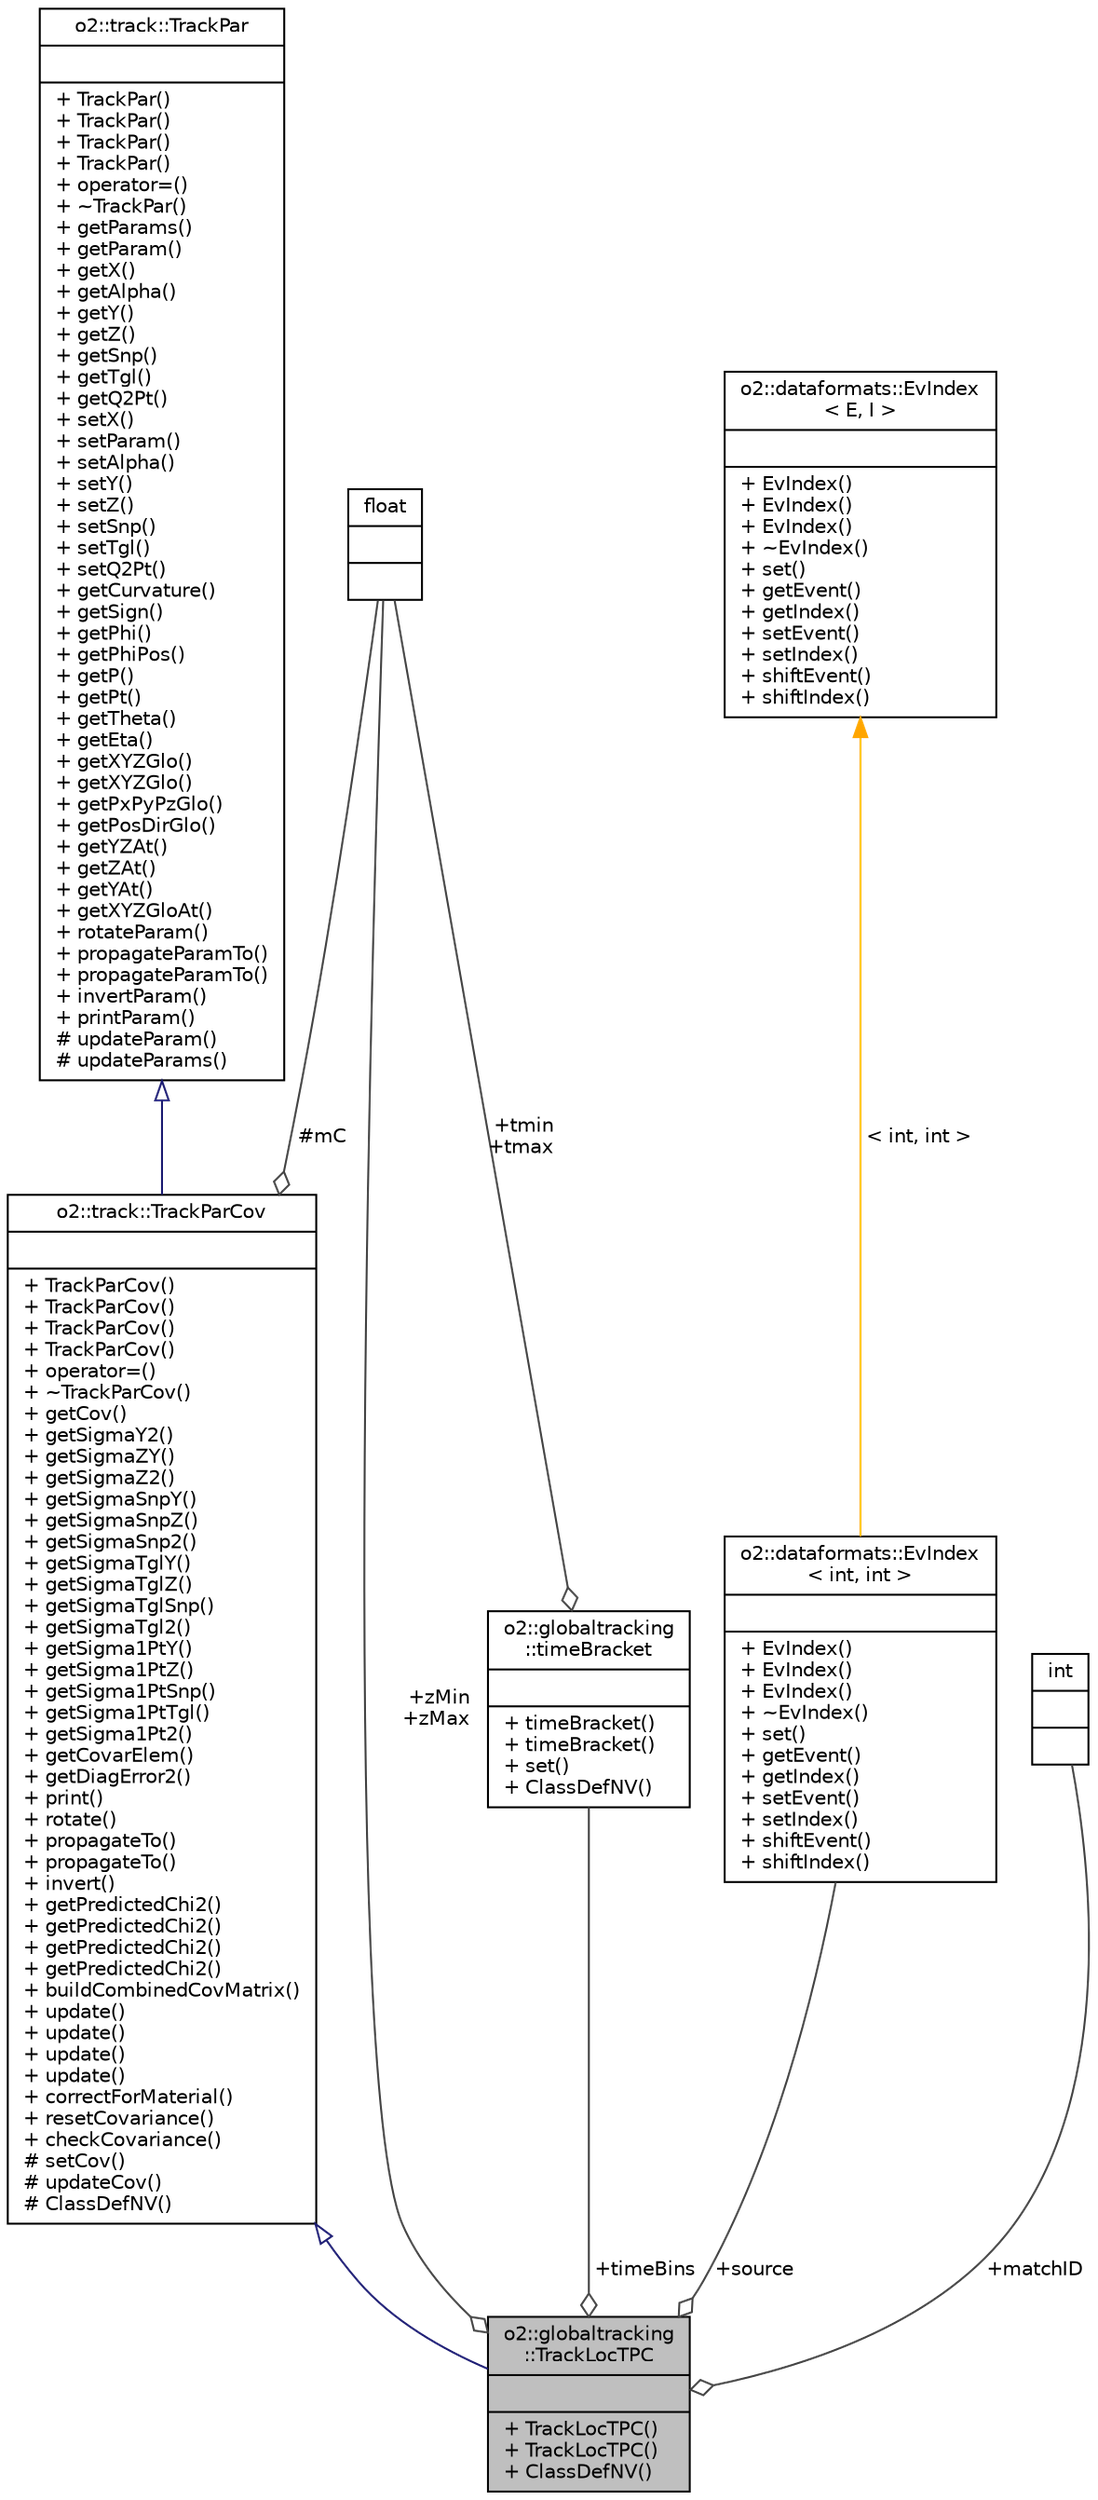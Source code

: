 digraph "o2::globaltracking::TrackLocTPC"
{
 // INTERACTIVE_SVG=YES
  bgcolor="transparent";
  edge [fontname="Helvetica",fontsize="10",labelfontname="Helvetica",labelfontsize="10"];
  node [fontname="Helvetica",fontsize="10",shape=record];
  Node1 [label="{o2::globaltracking\l::TrackLocTPC\n||+ TrackLocTPC()\l+ TrackLocTPC()\l+ ClassDefNV()\l}",height=0.2,width=0.4,color="black", fillcolor="grey75", style="filled" fontcolor="black"];
  Node2 -> Node1 [dir="back",color="midnightblue",fontsize="10",style="solid",arrowtail="onormal",fontname="Helvetica"];
  Node2 [label="{o2::track::TrackParCov\n||+ TrackParCov()\l+ TrackParCov()\l+ TrackParCov()\l+ TrackParCov()\l+ operator=()\l+ ~TrackParCov()\l+ getCov()\l+ getSigmaY2()\l+ getSigmaZY()\l+ getSigmaZ2()\l+ getSigmaSnpY()\l+ getSigmaSnpZ()\l+ getSigmaSnp2()\l+ getSigmaTglY()\l+ getSigmaTglZ()\l+ getSigmaTglSnp()\l+ getSigmaTgl2()\l+ getSigma1PtY()\l+ getSigma1PtZ()\l+ getSigma1PtSnp()\l+ getSigma1PtTgl()\l+ getSigma1Pt2()\l+ getCovarElem()\l+ getDiagError2()\l+ print()\l+ rotate()\l+ propagateTo()\l+ propagateTo()\l+ invert()\l+ getPredictedChi2()\l+ getPredictedChi2()\l+ getPredictedChi2()\l+ getPredictedChi2()\l+ buildCombinedCovMatrix()\l+ update()\l+ update()\l+ update()\l+ update()\l+ correctForMaterial()\l+ resetCovariance()\l+ checkCovariance()\l# setCov()\l# updateCov()\l# ClassDefNV()\l}",height=0.2,width=0.4,color="black",URL="$de/dea/classo2_1_1track_1_1TrackParCov.html"];
  Node3 -> Node2 [dir="back",color="midnightblue",fontsize="10",style="solid",arrowtail="onormal",fontname="Helvetica"];
  Node3 [label="{o2::track::TrackPar\n||+ TrackPar()\l+ TrackPar()\l+ TrackPar()\l+ TrackPar()\l+ operator=()\l+ ~TrackPar()\l+ getParams()\l+ getParam()\l+ getX()\l+ getAlpha()\l+ getY()\l+ getZ()\l+ getSnp()\l+ getTgl()\l+ getQ2Pt()\l+ setX()\l+ setParam()\l+ setAlpha()\l+ setY()\l+ setZ()\l+ setSnp()\l+ setTgl()\l+ setQ2Pt()\l+ getCurvature()\l+ getSign()\l+ getPhi()\l+ getPhiPos()\l+ getP()\l+ getPt()\l+ getTheta()\l+ getEta()\l+ getXYZGlo()\l+ getXYZGlo()\l+ getPxPyPzGlo()\l+ getPosDirGlo()\l+ getYZAt()\l+ getZAt()\l+ getYAt()\l+ getXYZGloAt()\l+ rotateParam()\l+ propagateParamTo()\l+ propagateParamTo()\l+ invertParam()\l+ printParam()\l# updateParam()\l# updateParams()\l}",height=0.2,width=0.4,color="black",URL="$dd/de2/classo2_1_1track_1_1TrackPar.html"];
  Node4 -> Node2 [color="grey25",fontsize="10",style="solid",label=" #mC" ,arrowhead="odiamond",fontname="Helvetica"];
  Node4 [label="{float\n||}",height=0.2,width=0.4,color="black",URL="$d4/dc3/classfloat.html"];
  Node5 -> Node1 [color="grey25",fontsize="10",style="solid",label=" +source" ,arrowhead="odiamond",fontname="Helvetica"];
  Node5 [label="{o2::dataformats::EvIndex\l\< int, int \>\n||+ EvIndex()\l+ EvIndex()\l+ EvIndex()\l+ ~EvIndex()\l+ set()\l+ getEvent()\l+ getIndex()\l+ setEvent()\l+ setIndex()\l+ shiftEvent()\l+ shiftIndex()\l}",height=0.2,width=0.4,color="black",URL="$d2/d74/classo2_1_1dataformats_1_1EvIndex.html"];
  Node6 -> Node5 [dir="back",color="orange",fontsize="10",style="solid",label=" \< int, int \>" ,fontname="Helvetica"];
  Node6 [label="{o2::dataformats::EvIndex\l\< E, I \>\n||+ EvIndex()\l+ EvIndex()\l+ EvIndex()\l+ ~EvIndex()\l+ set()\l+ getEvent()\l+ getIndex()\l+ setEvent()\l+ setIndex()\l+ shiftEvent()\l+ shiftIndex()\l}",height=0.2,width=0.4,color="black",URL="$d2/d74/classo2_1_1dataformats_1_1EvIndex.html"];
  Node4 -> Node1 [color="grey25",fontsize="10",style="solid",label=" +zMin\n+zMax" ,arrowhead="odiamond",fontname="Helvetica"];
  Node7 -> Node1 [color="grey25",fontsize="10",style="solid",label=" +matchID" ,arrowhead="odiamond",fontname="Helvetica"];
  Node7 [label="{int\n||}",height=0.2,width=0.4,color="black",URL="$d1/da0/classint.html"];
  Node8 -> Node1 [color="grey25",fontsize="10",style="solid",label=" +timeBins" ,arrowhead="odiamond",fontname="Helvetica"];
  Node8 [label="{o2::globaltracking\l::timeBracket\n||+ timeBracket()\l+ timeBracket()\l+ set()\l+ ClassDefNV()\l}",height=0.2,width=0.4,color="black",URL="$d7/df2/structo2_1_1globaltracking_1_1timeBracket.html"];
  Node4 -> Node8 [color="grey25",fontsize="10",style="solid",label=" +tmin\n+tmax" ,arrowhead="odiamond",fontname="Helvetica"];
}
